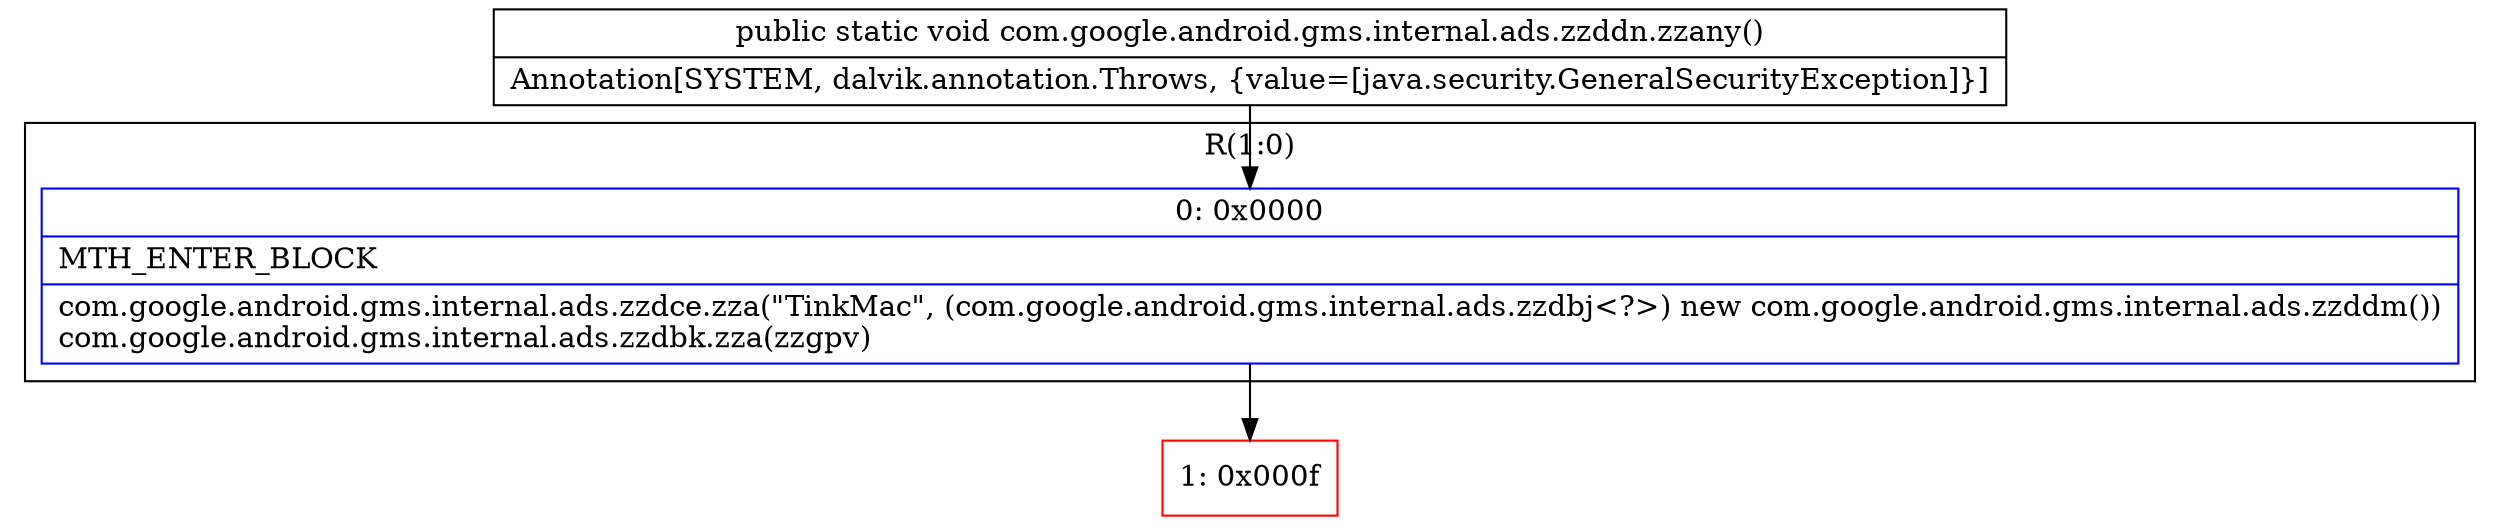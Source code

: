 digraph "CFG forcom.google.android.gms.internal.ads.zzddn.zzany()V" {
subgraph cluster_Region_1842671143 {
label = "R(1:0)";
node [shape=record,color=blue];
Node_0 [shape=record,label="{0\:\ 0x0000|MTH_ENTER_BLOCK\l|com.google.android.gms.internal.ads.zzdce.zza(\"TinkMac\", (com.google.android.gms.internal.ads.zzdbj\<?\>) new com.google.android.gms.internal.ads.zzddm())\lcom.google.android.gms.internal.ads.zzdbk.zza(zzgpv)\l}"];
}
Node_1 [shape=record,color=red,label="{1\:\ 0x000f}"];
MethodNode[shape=record,label="{public static void com.google.android.gms.internal.ads.zzddn.zzany()  | Annotation[SYSTEM, dalvik.annotation.Throws, \{value=[java.security.GeneralSecurityException]\}]\l}"];
MethodNode -> Node_0;
Node_0 -> Node_1;
}

